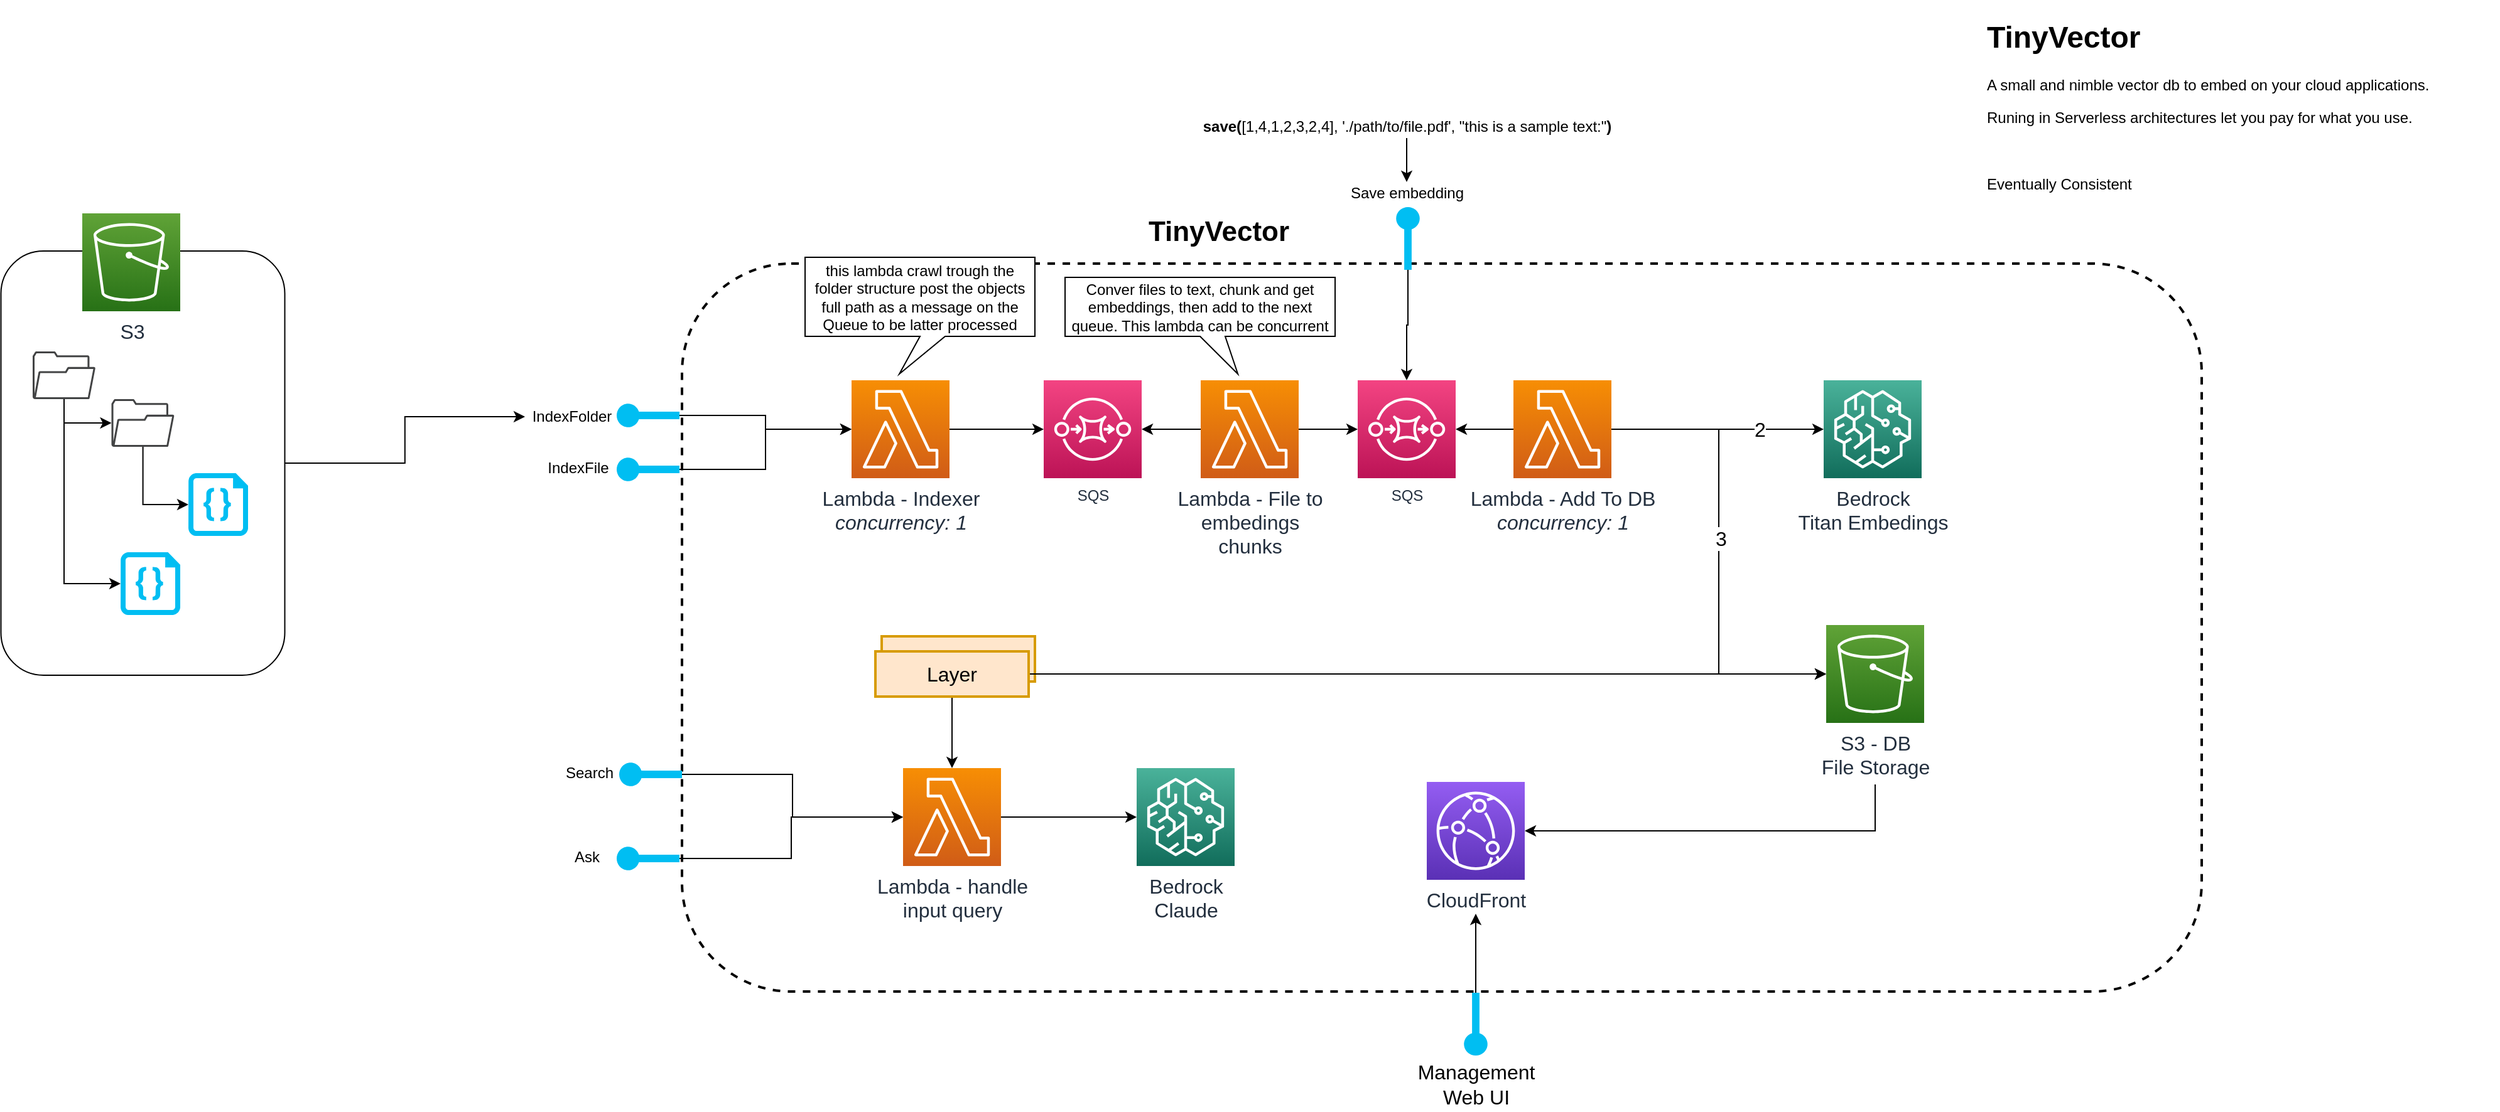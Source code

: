 <mxfile version="14.6.13" type="device"><diagram id="EFAHaEeggCdq2CheYs4Z" name="Page-1"><mxGraphModel dx="3088" dy="1202" grid="0" gridSize="10" guides="1" tooltips="1" connect="1" arrows="1" fold="1" page="0" pageScale="1" pageWidth="850" pageHeight="1100" math="0" shadow="0"><root><mxCell id="0"/><mxCell id="1" parent="0"/><mxCell id="T6bgYj333sjDIfcDZarD-20" value="" style="rounded=1;whiteSpace=wrap;html=1;dashed=1;strokeWidth=2;" parent="1" vertex="1"><mxGeometry x="85" y="56" width="1210" height="580" as="geometry"/></mxCell><mxCell id="T6bgYj333sjDIfcDZarD-48" value="Layer" style="rounded=0;whiteSpace=wrap;html=1;fontSize=16;strokeWidth=2;fillColor=#ffe6cc;strokeColor=#d79b00;" parent="1" vertex="1"><mxGeometry x="244" y="353" width="122" height="36" as="geometry"/></mxCell><mxCell id="T6bgYj333sjDIfcDZarD-47" style="edgeStyle=orthogonalEdgeStyle;rounded=0;orthogonalLoop=1;jettySize=auto;html=1;fontSize=16;" parent="1" source="T6bgYj333sjDIfcDZarD-1" target="T6bgYj333sjDIfcDZarD-46" edge="1"><mxGeometry relative="1" as="geometry"/></mxCell><mxCell id="T6bgYj333sjDIfcDZarD-1" value="Lambda - handle&lt;br&gt;input query" style="points=[[0,0,0],[0.25,0,0],[0.5,0,0],[0.75,0,0],[1,0,0],[0,1,0],[0.25,1,0],[0.5,1,0],[0.75,1,0],[1,1,0],[0,0.25,0],[0,0.5,0],[0,0.75,0],[1,0.25,0],[1,0.5,0],[1,0.75,0]];outlineConnect=0;fontColor=#232F3E;gradientColor=#F78E04;gradientDirection=north;fillColor=#D05C17;strokeColor=#ffffff;dashed=0;verticalLabelPosition=bottom;verticalAlign=top;align=center;html=1;fontSize=16;fontStyle=0;aspect=fixed;shape=mxgraph.aws4.resourceIcon;resIcon=mxgraph.aws4.lambda;" parent="1" vertex="1"><mxGeometry x="261" y="458" width="78" height="78" as="geometry"/></mxCell><mxCell id="T6bgYj333sjDIfcDZarD-50" style="edgeStyle=orthogonalEdgeStyle;rounded=0;orthogonalLoop=1;jettySize=auto;html=1;fontSize=16;" parent="1" target="T6bgYj333sjDIfcDZarD-49" edge="1"><mxGeometry relative="1" as="geometry"><mxPoint x="1035" y="471" as="sourcePoint"/><Array as="points"><mxPoint x="1035" y="471"/><mxPoint x="1035" y="508"/></Array></mxGeometry></mxCell><mxCell id="T6bgYj333sjDIfcDZarD-3" value="S3 - DB&lt;br&gt;File Storage" style="points=[[0,0,0],[0.25,0,0],[0.5,0,0],[0.75,0,0],[1,0,0],[0,1,0],[0.25,1,0],[0.5,1,0],[0.75,1,0],[1,1,0],[0,0.25,0],[0,0.5,0],[0,0.75,0],[1,0.25,0],[1,0.5,0],[1,0.75,0]];outlineConnect=0;fontColor=#232F3E;gradientColor=#60A337;gradientDirection=north;fillColor=#277116;strokeColor=#ffffff;dashed=0;verticalLabelPosition=bottom;verticalAlign=top;align=center;html=1;fontSize=16;fontStyle=0;aspect=fixed;shape=mxgraph.aws4.resourceIcon;resIcon=mxgraph.aws4.s3;" parent="1" vertex="1"><mxGeometry x="996" y="344" width="78" height="78" as="geometry"/></mxCell><mxCell id="T6bgYj333sjDIfcDZarD-4" value="SQS" style="points=[[0,0,0],[0.25,0,0],[0.5,0,0],[0.75,0,0],[1,0,0],[0,1,0],[0.25,1,0],[0.5,1,0],[0.75,1,0],[1,1,0],[0,0.25,0],[0,0.5,0],[0,0.75,0],[1,0.25,0],[1,0.5,0],[1,0.75,0]];outlineConnect=0;fontColor=#232F3E;gradientColor=#F34482;gradientDirection=north;fillColor=#BC1356;strokeColor=#ffffff;dashed=0;verticalLabelPosition=bottom;verticalAlign=top;align=center;html=1;fontSize=12;fontStyle=0;aspect=fixed;shape=mxgraph.aws4.resourceIcon;resIcon=mxgraph.aws4.sqs;" parent="1" vertex="1"><mxGeometry x="373" y="149" width="78" height="78" as="geometry"/></mxCell><mxCell id="T6bgYj333sjDIfcDZarD-52" style="edgeStyle=orthogonalEdgeStyle;rounded=0;orthogonalLoop=1;jettySize=auto;html=1;fontSize=16;" parent="1" source="T6bgYj333sjDIfcDZarD-7" edge="1"><mxGeometry relative="1" as="geometry"><mxPoint x="717" y="574" as="targetPoint"/></mxGeometry></mxCell><mxCell id="T6bgYj333sjDIfcDZarD-10" value="" style="group" parent="1" vertex="1" connectable="0"><mxGeometry x="-28" y="210" width="111" height="20" as="geometry"/></mxCell><mxCell id="T6bgYj333sjDIfcDZarD-5" value="" style="verticalLabelPosition=bottom;html=1;verticalAlign=top;align=center;strokeColor=none;fillColor=#00BEF2;shape=mxgraph.azure.service_endpoint;" parent="T6bgYj333sjDIfcDZarD-10" vertex="1"><mxGeometry x="61" width="50" height="20" as="geometry"/></mxCell><mxCell id="T6bgYj333sjDIfcDZarD-9" value="IndexFile" style="text;html=1;align=center;verticalAlign=middle;resizable=0;points=[];autosize=1;strokeColor=none;" parent="T6bgYj333sjDIfcDZarD-10" vertex="1"><mxGeometry width="59" height="18" as="geometry"/></mxCell><mxCell id="T6bgYj333sjDIfcDZarD-12" value="" style="group" parent="1" vertex="1" connectable="0"><mxGeometry x="-40" y="167" width="123" height="20" as="geometry"/></mxCell><mxCell id="T6bgYj333sjDIfcDZarD-6" value="" style="verticalLabelPosition=bottom;html=1;verticalAlign=top;align=center;strokeColor=none;fillColor=#00BEF2;shape=mxgraph.azure.service_endpoint;" parent="T6bgYj333sjDIfcDZarD-12" vertex="1"><mxGeometry x="73" width="50" height="20" as="geometry"/></mxCell><mxCell id="T6bgYj333sjDIfcDZarD-11" value="IndexFolder" style="text;html=1;align=center;verticalAlign=middle;resizable=0;points=[];autosize=1;strokeColor=none;" parent="T6bgYj333sjDIfcDZarD-12" vertex="1"><mxGeometry y="2" width="73" height="18" as="geometry"/></mxCell><mxCell id="T6bgYj333sjDIfcDZarD-18" value="" style="group" parent="1" vertex="1" connectable="0"><mxGeometry x="-13" y="453" width="98" height="20" as="geometry"/></mxCell><mxCell id="T6bgYj333sjDIfcDZarD-16" value="" style="verticalLabelPosition=bottom;html=1;verticalAlign=top;align=center;strokeColor=none;fillColor=#00BEF2;shape=mxgraph.azure.service_endpoint;" parent="T6bgYj333sjDIfcDZarD-18" vertex="1"><mxGeometry x="48" width="50" height="20" as="geometry"/></mxCell><mxCell id="T6bgYj333sjDIfcDZarD-17" value="Search" style="text;html=1;align=center;verticalAlign=middle;resizable=0;points=[];autosize=1;strokeColor=none;" parent="T6bgYj333sjDIfcDZarD-18" vertex="1"><mxGeometry width="48" height="18" as="geometry"/></mxCell><mxCell id="T6bgYj333sjDIfcDZarD-21" value="&lt;h1&gt;TinyVector&lt;/h1&gt;&lt;p&gt;A small and nimble vector db to embed on your cloud applications.&lt;/p&gt;&lt;p&gt;Runing in Serverless architectures let you pay for what you use.&lt;/p&gt;&lt;p&gt;&lt;br&gt;&lt;/p&gt;&lt;p&gt;Eventually Consistent&lt;/p&gt;" style="text;html=1;strokeColor=none;fillColor=none;spacing=5;spacingTop=-20;whiteSpace=wrap;overflow=hidden;rounded=0;dashed=1;" parent="1" vertex="1"><mxGeometry x="1119" y="-144" width="412" height="224" as="geometry"/></mxCell><mxCell id="T6bgYj333sjDIfcDZarD-22" value="TinyVector" style="text;html=1;align=center;verticalAlign=middle;resizable=0;points=[];autosize=1;strokeColor=none;fontStyle=1;fontSize=22;" parent="1" vertex="1"><mxGeometry x="451" y="16" width="122" height="30" as="geometry"/></mxCell><mxCell id="T6bgYj333sjDIfcDZarD-28" style="edgeStyle=orthogonalEdgeStyle;rounded=0;orthogonalLoop=1;jettySize=auto;html=1;fontSize=16;" parent="1" source="T6bgYj333sjDIfcDZarD-24" target="T6bgYj333sjDIfcDZarD-4" edge="1"><mxGeometry relative="1" as="geometry"/></mxCell><mxCell id="T6bgYj333sjDIfcDZarD-24" value="Lambda - Indexer&lt;br&gt;&lt;i&gt;concurrency: 1&lt;/i&gt;" style="points=[[0,0,0],[0.25,0,0],[0.5,0,0],[0.75,0,0],[1,0,0],[0,1,0],[0.25,1,0],[0.5,1,0],[0.75,1,0],[1,1,0],[0,0.25,0],[0,0.5,0],[0,0.75,0],[1,0.25,0],[1,0.5,0],[1,0.75,0]];outlineConnect=0;fontColor=#232F3E;gradientColor=#F78E04;gradientDirection=north;fillColor=#D05C17;strokeColor=#ffffff;dashed=0;verticalLabelPosition=bottom;verticalAlign=top;align=center;html=1;fontSize=16;fontStyle=0;aspect=fixed;shape=mxgraph.aws4.resourceIcon;resIcon=mxgraph.aws4.lambda;" parent="1" vertex="1"><mxGeometry x="220" y="149" width="78" height="78" as="geometry"/></mxCell><mxCell id="T6bgYj333sjDIfcDZarD-25" style="edgeStyle=orthogonalEdgeStyle;rounded=0;orthogonalLoop=1;jettySize=auto;html=1;fontSize=22;" parent="1" source="T6bgYj333sjDIfcDZarD-6" target="T6bgYj333sjDIfcDZarD-24" edge="1"><mxGeometry relative="1" as="geometry"/></mxCell><mxCell id="T6bgYj333sjDIfcDZarD-26" style="edgeStyle=orthogonalEdgeStyle;rounded=0;orthogonalLoop=1;jettySize=auto;html=1;fontSize=22;" parent="1" source="T6bgYj333sjDIfcDZarD-5" target="T6bgYj333sjDIfcDZarD-24" edge="1"><mxGeometry relative="1" as="geometry"/></mxCell><mxCell id="T6bgYj333sjDIfcDZarD-27" value="Bedrock&lt;br&gt;Titan Embedings" style="points=[[0,0,0],[0.25,0,0],[0.5,0,0],[0.75,0,0],[1,0,0],[0,1,0],[0.25,1,0],[0.5,1,0],[0.75,1,0],[1,1,0],[0,0.25,0],[0,0.5,0],[0,0.75,0],[1,0.25,0],[1,0.5,0],[1,0.75,0]];outlineConnect=0;fontColor=#232F3E;gradientColor=#4AB29A;gradientDirection=north;fillColor=#116D5B;strokeColor=#ffffff;dashed=0;verticalLabelPosition=bottom;verticalAlign=top;align=center;html=1;fontSize=16;fontStyle=0;aspect=fixed;shape=mxgraph.aws4.resourceIcon;resIcon=mxgraph.aws4.sagemaker;" parent="1" vertex="1"><mxGeometry x="994" y="149" width="78" height="78" as="geometry"/></mxCell><mxCell id="T6bgYj333sjDIfcDZarD-31" value="2" style="edgeStyle=orthogonalEdgeStyle;rounded=0;orthogonalLoop=1;jettySize=auto;html=1;fontSize=16;" parent="1" source="T6bgYj333sjDIfcDZarD-29" target="T6bgYj333sjDIfcDZarD-27" edge="1"><mxGeometry x="0.39" relative="1" as="geometry"><mxPoint as="offset"/></mxGeometry></mxCell><mxCell id="T6bgYj333sjDIfcDZarD-32" style="edgeStyle=orthogonalEdgeStyle;rounded=0;orthogonalLoop=1;jettySize=auto;html=1;entryX=0;entryY=0.5;entryDx=0;entryDy=0;entryPerimeter=0;fontSize=16;" parent="1" source="T6bgYj333sjDIfcDZarD-29" target="T6bgYj333sjDIfcDZarD-3" edge="1"><mxGeometry relative="1" as="geometry"/></mxCell><mxCell id="T6bgYj333sjDIfcDZarD-34" value="3" style="edgeLabel;html=1;align=center;verticalAlign=middle;resizable=0;points=[];fontSize=16;" parent="T6bgYj333sjDIfcDZarD-32" vertex="1" connectable="0"><mxGeometry x="-0.058" y="1" relative="1" as="geometry"><mxPoint as="offset"/></mxGeometry></mxCell><mxCell id="iTck83_QHnlj747tXRuz-18" style="edgeStyle=orthogonalEdgeStyle;rounded=0;orthogonalLoop=1;jettySize=auto;html=1;" edge="1" parent="1" source="T6bgYj333sjDIfcDZarD-29" target="iTck83_QHnlj747tXRuz-15"><mxGeometry relative="1" as="geometry"/></mxCell><mxCell id="T6bgYj333sjDIfcDZarD-29" value="Lambda - Add To DB&lt;br&gt;&lt;i&gt;concurrency: 1&lt;/i&gt;" style="points=[[0,0,0],[0.25,0,0],[0.5,0,0],[0.75,0,0],[1,0,0],[0,1,0],[0.25,1,0],[0.5,1,0],[0.75,1,0],[1,1,0],[0,0.25,0],[0,0.5,0],[0,0.75,0],[1,0.25,0],[1,0.5,0],[1,0.75,0]];outlineConnect=0;fontColor=#232F3E;gradientColor=#F78E04;gradientDirection=north;fillColor=#D05C17;strokeColor=#ffffff;dashed=0;verticalLabelPosition=bottom;verticalAlign=top;align=center;html=1;fontSize=16;fontStyle=0;aspect=fixed;shape=mxgraph.aws4.resourceIcon;resIcon=mxgraph.aws4.lambda;" parent="1" vertex="1"><mxGeometry x="747" y="149" width="78" height="78" as="geometry"/></mxCell><mxCell id="T6bgYj333sjDIfcDZarD-35" value="" style="group" parent="1" vertex="1" connectable="0"><mxGeometry x="-15" y="520" width="98" height="20" as="geometry"/></mxCell><mxCell id="T6bgYj333sjDIfcDZarD-36" value="" style="verticalLabelPosition=bottom;html=1;verticalAlign=top;align=center;strokeColor=none;fillColor=#00BEF2;shape=mxgraph.azure.service_endpoint;" parent="T6bgYj333sjDIfcDZarD-35" vertex="1"><mxGeometry x="48" width="50" height="20" as="geometry"/></mxCell><mxCell id="T6bgYj333sjDIfcDZarD-37" value="Ask" style="text;html=1;align=center;verticalAlign=middle;resizable=0;points=[];autosize=1;strokeColor=none;" parent="T6bgYj333sjDIfcDZarD-35" vertex="1"><mxGeometry x="9" width="30" height="18" as="geometry"/></mxCell><mxCell id="T6bgYj333sjDIfcDZarD-38" style="edgeStyle=orthogonalEdgeStyle;rounded=0;orthogonalLoop=1;jettySize=auto;html=1;entryX=0;entryY=0.5;entryDx=0;entryDy=0;entryPerimeter=0;fontSize=16;" parent="1" source="T6bgYj333sjDIfcDZarD-16" target="T6bgYj333sjDIfcDZarD-1" edge="1"><mxGeometry relative="1" as="geometry"/></mxCell><mxCell id="T6bgYj333sjDIfcDZarD-39" style="edgeStyle=orthogonalEdgeStyle;rounded=0;orthogonalLoop=1;jettySize=auto;html=1;fontSize=16;" parent="1" source="T6bgYj333sjDIfcDZarD-36" target="T6bgYj333sjDIfcDZarD-1" edge="1"><mxGeometry relative="1" as="geometry"/></mxCell><mxCell id="T6bgYj333sjDIfcDZarD-44" style="edgeStyle=orthogonalEdgeStyle;rounded=0;orthogonalLoop=1;jettySize=auto;html=1;fontSize=16;" parent="1" source="T6bgYj333sjDIfcDZarD-43" target="T6bgYj333sjDIfcDZarD-3" edge="1"><mxGeometry relative="1" as="geometry"/></mxCell><mxCell id="T6bgYj333sjDIfcDZarD-45" style="edgeStyle=orthogonalEdgeStyle;rounded=0;orthogonalLoop=1;jettySize=auto;html=1;fontSize=16;" parent="1" source="T6bgYj333sjDIfcDZarD-43" target="T6bgYj333sjDIfcDZarD-1" edge="1"><mxGeometry relative="1" as="geometry"/></mxCell><mxCell id="T6bgYj333sjDIfcDZarD-43" value="Layer" style="rounded=0;whiteSpace=wrap;html=1;fontSize=16;strokeWidth=2;fillColor=#ffe6cc;strokeColor=#d79b00;" parent="1" vertex="1"><mxGeometry x="239" y="365" width="122" height="36" as="geometry"/></mxCell><mxCell id="T6bgYj333sjDIfcDZarD-46" value="Bedrock&lt;br&gt;Claude" style="points=[[0,0,0],[0.25,0,0],[0.5,0,0],[0.75,0,0],[1,0,0],[0,1,0],[0.25,1,0],[0.5,1,0],[0.75,1,0],[1,1,0],[0,0.25,0],[0,0.5,0],[0,0.75,0],[1,0.25,0],[1,0.5,0],[1,0.75,0]];outlineConnect=0;fontColor=#232F3E;gradientColor=#4AB29A;gradientDirection=north;fillColor=#116D5B;strokeColor=#ffffff;dashed=0;verticalLabelPosition=bottom;verticalAlign=top;align=center;html=1;fontSize=16;fontStyle=0;aspect=fixed;shape=mxgraph.aws4.resourceIcon;resIcon=mxgraph.aws4.sagemaker;" parent="1" vertex="1"><mxGeometry x="447" y="458" width="78" height="78" as="geometry"/></mxCell><mxCell id="T6bgYj333sjDIfcDZarD-49" value="CloudFront" style="points=[[0,0,0],[0.25,0,0],[0.5,0,0],[0.75,0,0],[1,0,0],[0,1,0],[0.25,1,0],[0.5,1,0],[0.75,1,0],[1,1,0],[0,0.25,0],[0,0.5,0],[0,0.75,0],[1,0.25,0],[1,0.5,0],[1,0.75,0]];outlineConnect=0;fontColor=#232F3E;gradientColor=#945DF2;gradientDirection=north;fillColor=#5A30B5;strokeColor=#ffffff;dashed=0;verticalLabelPosition=bottom;verticalAlign=top;align=center;html=1;fontSize=16;fontStyle=0;aspect=fixed;shape=mxgraph.aws4.resourceIcon;resIcon=mxgraph.aws4.cloudfront;" parent="1" vertex="1"><mxGeometry x="678" y="469" width="78" height="78" as="geometry"/></mxCell><mxCell id="T6bgYj333sjDIfcDZarD-54" value="" style="group" parent="1" vertex="1" connectable="0"><mxGeometry x="665.5" y="637" width="103" height="94" as="geometry"/></mxCell><mxCell id="T6bgYj333sjDIfcDZarD-7" value="" style="verticalLabelPosition=bottom;html=1;verticalAlign=top;align=center;strokeColor=none;fillColor=#00BEF2;shape=mxgraph.azure.service_endpoint;rotation=-90;" parent="T6bgYj333sjDIfcDZarD-54" vertex="1"><mxGeometry x="26.5" y="15" width="50" height="20" as="geometry"/></mxCell><mxCell id="T6bgYj333sjDIfcDZarD-53" value="Management&lt;br&gt;Web UI" style="text;html=1;align=center;verticalAlign=middle;resizable=0;points=[];autosize=1;strokeColor=none;fontSize=16;" parent="T6bgYj333sjDIfcDZarD-54" vertex="1"><mxGeometry y="52" width="103" height="42" as="geometry"/></mxCell><mxCell id="0S8brTWOXspC2qgjnjBW-13" value="Conver files to text, chunk and get embeddings, then add to the next queue. This lambda can be concurrent" style="shape=callout;whiteSpace=wrap;html=1;perimeter=calloutPerimeter;position2=0.64;" parent="1" vertex="1"><mxGeometry x="390" y="67" width="215" height="77" as="geometry"/></mxCell><mxCell id="iTck83_QHnlj747tXRuz-11" value="" style="group" vertex="1" connectable="0" parent="1"><mxGeometry x="-457.25" y="16" width="226" height="368" as="geometry"/></mxCell><mxCell id="iTck83_QHnlj747tXRuz-10" value="" style="rounded=1;whiteSpace=wrap;html=1;" vertex="1" parent="iTck83_QHnlj747tXRuz-11"><mxGeometry y="30" width="226" height="338" as="geometry"/></mxCell><mxCell id="iTck83_QHnlj747tXRuz-1" value="S3" style="points=[[0,0,0],[0.25,0,0],[0.5,0,0],[0.75,0,0],[1,0,0],[0,1,0],[0.25,1,0],[0.5,1,0],[0.75,1,0],[1,1,0],[0,0.25,0],[0,0.5,0],[0,0.75,0],[1,0.25,0],[1,0.5,0],[1,0.75,0]];outlineConnect=0;fontColor=#232F3E;gradientColor=#60A337;gradientDirection=north;fillColor=#277116;strokeColor=#ffffff;dashed=0;verticalLabelPosition=bottom;verticalAlign=top;align=center;html=1;fontSize=16;fontStyle=0;aspect=fixed;shape=mxgraph.aws4.resourceIcon;resIcon=mxgraph.aws4.s3;" vertex="1" parent="iTck83_QHnlj747tXRuz-11"><mxGeometry x="64.75" width="78" height="78" as="geometry"/></mxCell><mxCell id="iTck83_QHnlj747tXRuz-2" value="" style="pointerEvents=1;shadow=0;dashed=0;html=1;strokeColor=none;fillColor=#434445;aspect=fixed;labelPosition=center;verticalLabelPosition=bottom;verticalAlign=top;align=center;outlineConnect=0;shape=mxgraph.vvd.folder;" vertex="1" parent="iTck83_QHnlj747tXRuz-11"><mxGeometry x="25.25" y="110" width="50" height="38" as="geometry"/></mxCell><mxCell id="iTck83_QHnlj747tXRuz-3" value="" style="verticalLabelPosition=bottom;html=1;verticalAlign=top;align=center;strokeColor=none;fillColor=#00BEF2;shape=mxgraph.azure.code_file;pointerEvents=1;" vertex="1" parent="iTck83_QHnlj747tXRuz-11"><mxGeometry x="95.25" y="270" width="47.5" height="50" as="geometry"/></mxCell><mxCell id="iTck83_QHnlj747tXRuz-7" style="edgeStyle=orthogonalEdgeStyle;rounded=0;orthogonalLoop=1;jettySize=auto;html=1;entryX=0;entryY=0.5;entryDx=0;entryDy=0;entryPerimeter=0;" edge="1" parent="iTck83_QHnlj747tXRuz-11" source="iTck83_QHnlj747tXRuz-2" target="iTck83_QHnlj747tXRuz-3"><mxGeometry relative="1" as="geometry"><Array as="points"><mxPoint x="50.25" y="295"/></Array></mxGeometry></mxCell><mxCell id="iTck83_QHnlj747tXRuz-4" value="" style="pointerEvents=1;shadow=0;dashed=0;html=1;strokeColor=none;fillColor=#434445;aspect=fixed;labelPosition=center;verticalLabelPosition=bottom;verticalAlign=top;align=center;outlineConnect=0;shape=mxgraph.vvd.folder;" vertex="1" parent="iTck83_QHnlj747tXRuz-11"><mxGeometry x="88" y="148" width="50" height="38" as="geometry"/></mxCell><mxCell id="iTck83_QHnlj747tXRuz-6" style="edgeStyle=orthogonalEdgeStyle;rounded=0;orthogonalLoop=1;jettySize=auto;html=1;" edge="1" parent="iTck83_QHnlj747tXRuz-11" source="iTck83_QHnlj747tXRuz-2" target="iTck83_QHnlj747tXRuz-4"><mxGeometry relative="1" as="geometry"><Array as="points"><mxPoint x="50.25" y="167"/></Array></mxGeometry></mxCell><mxCell id="iTck83_QHnlj747tXRuz-5" value="" style="verticalLabelPosition=bottom;html=1;verticalAlign=top;align=center;strokeColor=none;fillColor=#00BEF2;shape=mxgraph.azure.code_file;pointerEvents=1;" vertex="1" parent="iTck83_QHnlj747tXRuz-11"><mxGeometry x="149.25" y="207" width="47.5" height="50" as="geometry"/></mxCell><mxCell id="iTck83_QHnlj747tXRuz-9" style="edgeStyle=orthogonalEdgeStyle;rounded=0;orthogonalLoop=1;jettySize=auto;html=1;entryX=0;entryY=0.5;entryDx=0;entryDy=0;entryPerimeter=0;" edge="1" parent="iTck83_QHnlj747tXRuz-11" source="iTck83_QHnlj747tXRuz-4" target="iTck83_QHnlj747tXRuz-5"><mxGeometry relative="1" as="geometry"><Array as="points"><mxPoint x="113.25" y="232"/></Array></mxGeometry></mxCell><mxCell id="iTck83_QHnlj747tXRuz-12" style="edgeStyle=orthogonalEdgeStyle;rounded=0;orthogonalLoop=1;jettySize=auto;html=1;entryX=0;entryY=0.5;entryDx=0;entryDy=0;entryPerimeter=0;" edge="1" parent="1" source="iTck83_QHnlj747tXRuz-10" target="T6bgYj333sjDIfcDZarD-11"><mxGeometry relative="1" as="geometry"/></mxCell><mxCell id="iTck83_QHnlj747tXRuz-13" value="this lambda crawl trough the folder structure post the objects full path as a message on the Queue to be latter processed" style="shape=callout;whiteSpace=wrap;html=1;perimeter=calloutPerimeter;position2=0.41;" vertex="1" parent="1"><mxGeometry x="183" y="51" width="183" height="93" as="geometry"/></mxCell><mxCell id="iTck83_QHnlj747tXRuz-16" style="edgeStyle=orthogonalEdgeStyle;rounded=0;orthogonalLoop=1;jettySize=auto;html=1;entryX=1;entryY=0.5;entryDx=0;entryDy=0;entryPerimeter=0;" edge="1" parent="1" source="iTck83_QHnlj747tXRuz-14" target="T6bgYj333sjDIfcDZarD-4"><mxGeometry relative="1" as="geometry"/></mxCell><mxCell id="iTck83_QHnlj747tXRuz-17" style="edgeStyle=orthogonalEdgeStyle;rounded=0;orthogonalLoop=1;jettySize=auto;html=1;entryX=0;entryY=0.5;entryDx=0;entryDy=0;entryPerimeter=0;" edge="1" parent="1" source="iTck83_QHnlj747tXRuz-14" target="iTck83_QHnlj747tXRuz-15"><mxGeometry relative="1" as="geometry"/></mxCell><mxCell id="iTck83_QHnlj747tXRuz-14" value="Lambda - File to&lt;br&gt;embedings&lt;br&gt;chunks" style="points=[[0,0,0],[0.25,0,0],[0.5,0,0],[0.75,0,0],[1,0,0],[0,1,0],[0.25,1,0],[0.5,1,0],[0.75,1,0],[1,1,0],[0,0.25,0],[0,0.5,0],[0,0.75,0],[1,0.25,0],[1,0.5,0],[1,0.75,0]];outlineConnect=0;fontColor=#232F3E;gradientColor=#F78E04;gradientDirection=north;fillColor=#D05C17;strokeColor=#ffffff;dashed=0;verticalLabelPosition=bottom;verticalAlign=top;align=center;html=1;fontSize=16;fontStyle=0;aspect=fixed;shape=mxgraph.aws4.resourceIcon;resIcon=mxgraph.aws4.lambda;" vertex="1" parent="1"><mxGeometry x="498" y="149" width="78" height="78" as="geometry"/></mxCell><mxCell id="iTck83_QHnlj747tXRuz-15" value="SQS" style="points=[[0,0,0],[0.25,0,0],[0.5,0,0],[0.75,0,0],[1,0,0],[0,1,0],[0.25,1,0],[0.5,1,0],[0.75,1,0],[1,1,0],[0,0.25,0],[0,0.5,0],[0,0.75,0],[1,0.25,0],[1,0.5,0],[1,0.75,0]];outlineConnect=0;fontColor=#232F3E;gradientColor=#F34482;gradientDirection=north;fillColor=#BC1356;strokeColor=#ffffff;dashed=0;verticalLabelPosition=bottom;verticalAlign=top;align=center;html=1;fontSize=12;fontStyle=0;aspect=fixed;shape=mxgraph.aws4.resourceIcon;resIcon=mxgraph.aws4.sqs;" vertex="1" parent="1"><mxGeometry x="623" y="149" width="78" height="78" as="geometry"/></mxCell><mxCell id="iTck83_QHnlj747tXRuz-22" value="" style="group" vertex="1" connectable="0" parent="1"><mxGeometry x="612" y="-9" width="100" height="70" as="geometry"/></mxCell><mxCell id="iTck83_QHnlj747tXRuz-20" value="" style="verticalLabelPosition=bottom;html=1;verticalAlign=top;align=center;strokeColor=none;fillColor=#00BEF2;shape=mxgraph.azure.service_endpoint;rotation=90;" vertex="1" parent="iTck83_QHnlj747tXRuz-22"><mxGeometry x="26" y="35" width="50" height="20" as="geometry"/></mxCell><mxCell id="iTck83_QHnlj747tXRuz-21" value="Save embedding" style="text;html=1;align=center;verticalAlign=middle;resizable=0;points=[];autosize=1;strokeColor=none;" vertex="1" parent="iTck83_QHnlj747tXRuz-22"><mxGeometry width="100" height="18" as="geometry"/></mxCell><mxCell id="iTck83_QHnlj747tXRuz-23" style="edgeStyle=orthogonalEdgeStyle;rounded=0;orthogonalLoop=1;jettySize=auto;html=1;entryX=0.5;entryY=0;entryDx=0;entryDy=0;entryPerimeter=0;" edge="1" parent="1" source="iTck83_QHnlj747tXRuz-20" target="iTck83_QHnlj747tXRuz-15"><mxGeometry relative="1" as="geometry"/></mxCell><mxCell id="iTck83_QHnlj747tXRuz-26" style="edgeStyle=orthogonalEdgeStyle;rounded=0;orthogonalLoop=1;jettySize=auto;html=1;" edge="1" parent="1" source="iTck83_QHnlj747tXRuz-25" target="iTck83_QHnlj747tXRuz-21"><mxGeometry relative="1" as="geometry"/></mxCell><mxCell id="iTck83_QHnlj747tXRuz-25" value="&lt;b&gt;save(&lt;/b&gt;[1,4,1,2,3,2,4], './path/to/file.pdf', &quot;this is a sample text:&quot;&lt;b&gt;)&lt;/b&gt;" style="text;html=1;align=center;verticalAlign=middle;resizable=0;points=[];autosize=1;strokeColor=none;" vertex="1" parent="1"><mxGeometry x="494.5" y="-62" width="335" height="18" as="geometry"/></mxCell></root></mxGraphModel></diagram></mxfile>